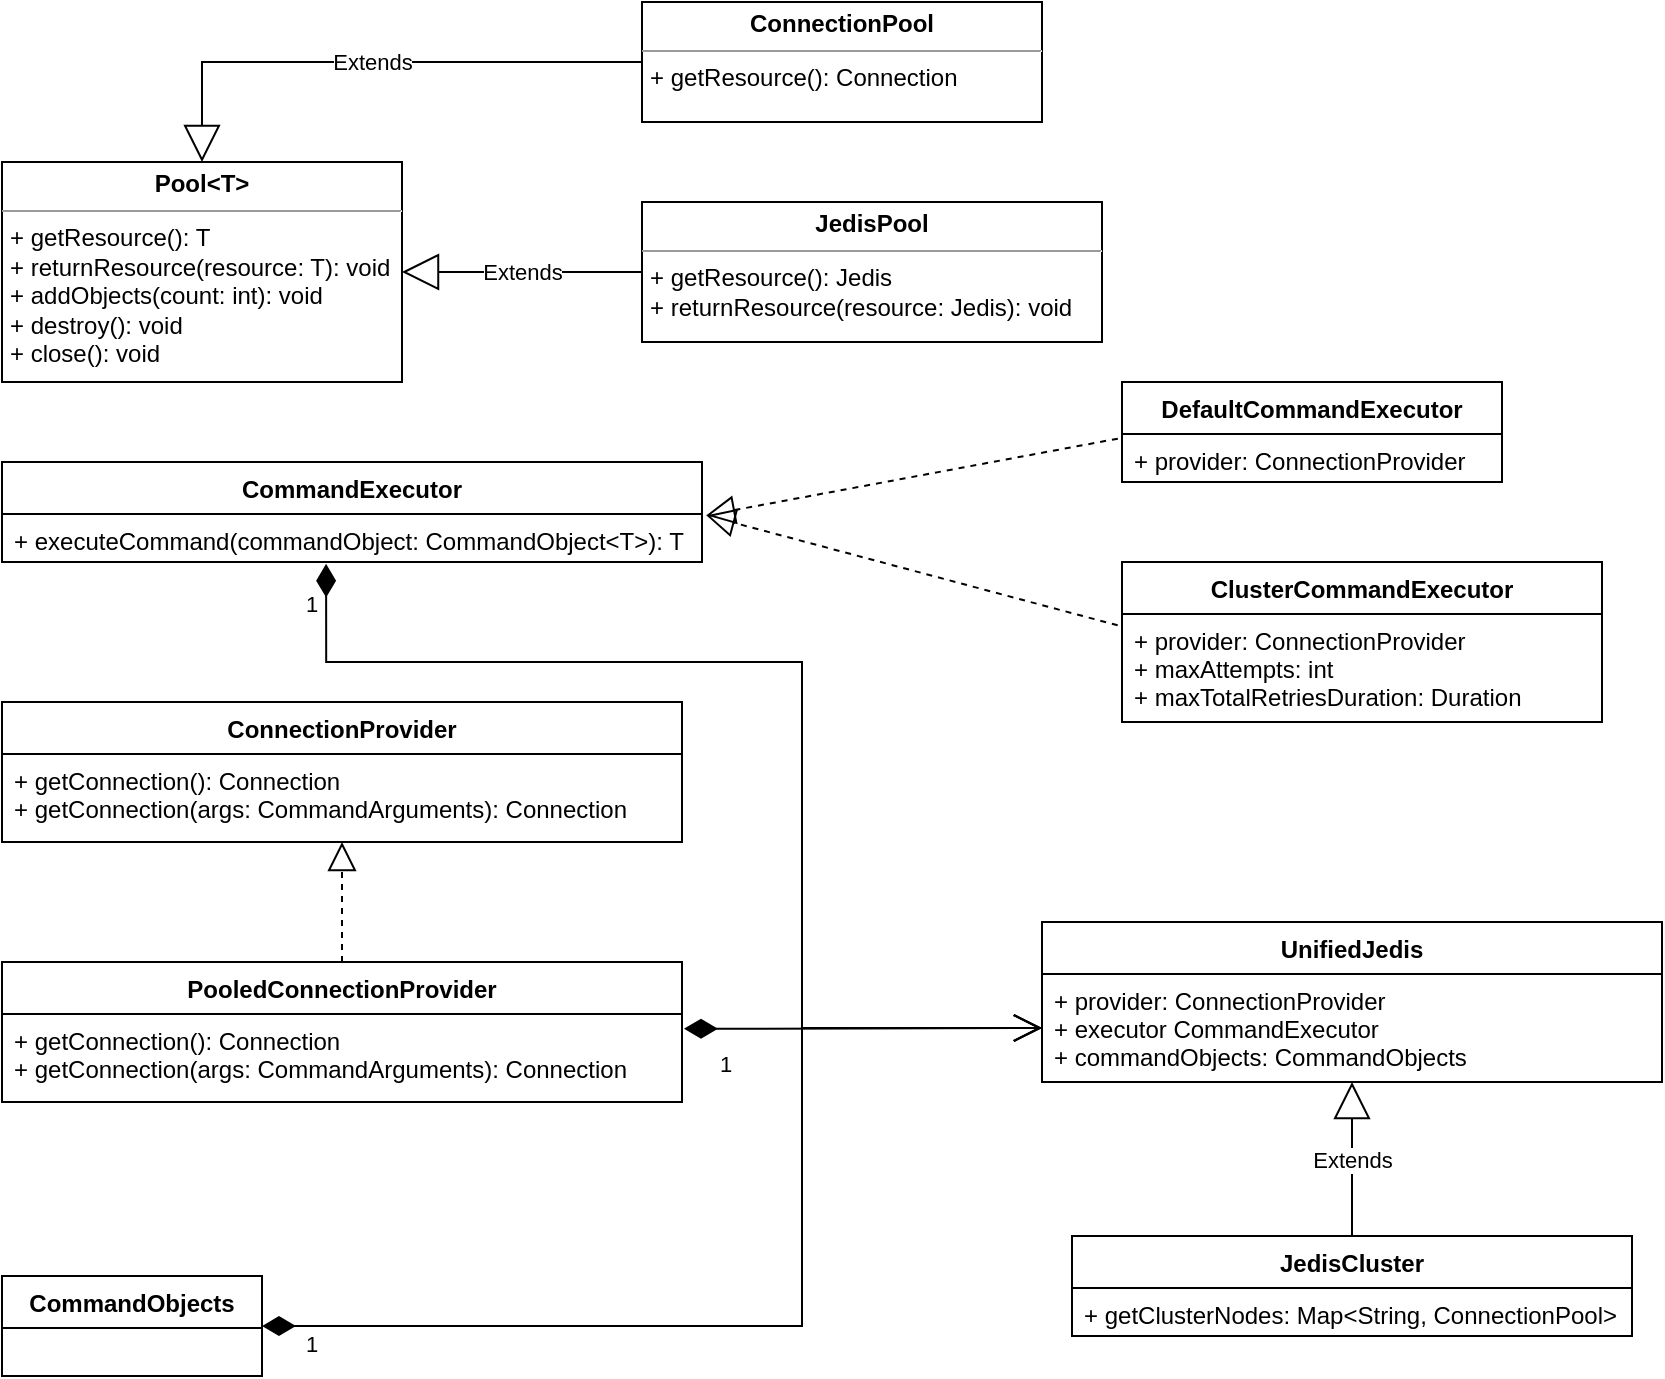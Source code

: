 <mxfile version="16.6.5" type="github">
  <diagram id="C5RBs43oDa-KdzZeNtuy" name="Page-1">
    <mxGraphModel dx="1718" dy="935" grid="1" gridSize="10" guides="1" tooltips="1" connect="1" arrows="1" fold="1" page="1" pageScale="1" pageWidth="1169" pageHeight="827" math="0" shadow="0">
      <root>
        <mxCell id="WIyWlLk6GJQsqaUBKTNV-0" />
        <mxCell id="WIyWlLk6GJQsqaUBKTNV-1" parent="WIyWlLk6GJQsqaUBKTNV-0" />
        <mxCell id="C1lWQIQ51n95HPycLhMu-4" value="&lt;p style=&quot;margin: 0px ; margin-top: 4px ; text-align: center&quot;&gt;&lt;b&gt;Pool&amp;lt;T&amp;gt;&lt;/b&gt;&lt;/p&gt;&lt;hr size=&quot;1&quot;&gt;&lt;p style=&quot;margin: 0px ; margin-left: 4px&quot;&gt;&lt;/p&gt;&lt;p style=&quot;margin: 0px ; margin-left: 4px&quot;&gt;+ getResource(): T&lt;/p&gt;&lt;p style=&quot;margin: 0px ; margin-left: 4px&quot;&gt;+ returnResource(resource: T): void&lt;/p&gt;&lt;p style=&quot;margin: 0px ; margin-left: 4px&quot;&gt;+ addObjects(count: int): void&lt;/p&gt;&lt;p style=&quot;margin: 0px ; margin-left: 4px&quot;&gt;+ destroy(): void&lt;/p&gt;&lt;p style=&quot;margin: 0px ; margin-left: 4px&quot;&gt;+ close(): void&lt;/p&gt;" style="verticalAlign=top;align=left;overflow=fill;fontSize=12;fontFamily=Helvetica;html=1;" vertex="1" parent="WIyWlLk6GJQsqaUBKTNV-1">
          <mxGeometry x="120" y="290" width="200" height="110" as="geometry" />
        </mxCell>
        <mxCell id="C1lWQIQ51n95HPycLhMu-5" value="&lt;p style=&quot;margin: 0px ; margin-top: 4px ; text-align: center&quot;&gt;&lt;b&gt;ConnectionPool&lt;/b&gt;&lt;/p&gt;&lt;hr size=&quot;1&quot;&gt;&lt;p style=&quot;margin: 0px ; margin-left: 4px&quot;&gt;&lt;/p&gt;&lt;p style=&quot;margin: 0px ; margin-left: 4px&quot;&gt;+ getResource(): Connection&lt;/p&gt;" style="verticalAlign=top;align=left;overflow=fill;fontSize=12;fontFamily=Helvetica;html=1;" vertex="1" parent="WIyWlLk6GJQsqaUBKTNV-1">
          <mxGeometry x="440" y="210" width="200" height="60" as="geometry" />
        </mxCell>
        <mxCell id="C1lWQIQ51n95HPycLhMu-6" value="&lt;p style=&quot;margin: 0px ; margin-top: 4px ; text-align: center&quot;&gt;&lt;b&gt;JedisPool&lt;/b&gt;&lt;/p&gt;&lt;hr size=&quot;1&quot;&gt;&lt;p style=&quot;margin: 0px ; margin-left: 4px&quot;&gt;&lt;/p&gt;&lt;p style=&quot;margin: 0px ; margin-left: 4px&quot;&gt;+ getResource(): Jedis&lt;/p&gt;&lt;p style=&quot;margin: 0px ; margin-left: 4px&quot;&gt;+ returnResource(resource: Jedis): void&lt;/p&gt;" style="verticalAlign=top;align=left;overflow=fill;fontSize=12;fontFamily=Helvetica;html=1;" vertex="1" parent="WIyWlLk6GJQsqaUBKTNV-1">
          <mxGeometry x="440" y="310" width="230" height="70" as="geometry" />
        </mxCell>
        <mxCell id="C1lWQIQ51n95HPycLhMu-7" value="ConnectionProvider" style="swimlane;fontStyle=1;align=center;verticalAlign=top;childLayout=stackLayout;horizontal=1;startSize=26;horizontalStack=0;resizeParent=1;resizeParentMax=0;resizeLast=0;collapsible=1;marginBottom=0;" vertex="1" parent="WIyWlLk6GJQsqaUBKTNV-1">
          <mxGeometry x="120" y="560" width="340" height="70" as="geometry" />
        </mxCell>
        <mxCell id="C1lWQIQ51n95HPycLhMu-10" value="+ getConnection(): Connection&#xa;+ getConnection(args: CommandArguments): Connection" style="text;strokeColor=none;fillColor=none;align=left;verticalAlign=top;spacingLeft=4;spacingRight=4;overflow=hidden;rotatable=0;points=[[0,0.5],[1,0.5]];portConstraint=eastwest;" vertex="1" parent="C1lWQIQ51n95HPycLhMu-7">
          <mxGeometry y="26" width="340" height="44" as="geometry" />
        </mxCell>
        <mxCell id="C1lWQIQ51n95HPycLhMu-12" value="PooledConnectionProvider" style="swimlane;fontStyle=1;align=center;verticalAlign=top;childLayout=stackLayout;horizontal=1;startSize=26;horizontalStack=0;resizeParent=1;resizeParentMax=0;resizeLast=0;collapsible=1;marginBottom=0;" vertex="1" parent="WIyWlLk6GJQsqaUBKTNV-1">
          <mxGeometry x="120" y="690" width="340" height="70" as="geometry" />
        </mxCell>
        <mxCell id="C1lWQIQ51n95HPycLhMu-13" value="+ getConnection(): Connection&#xa;+ getConnection(args: CommandArguments): Connection" style="text;strokeColor=none;fillColor=none;align=left;verticalAlign=top;spacingLeft=4;spacingRight=4;overflow=hidden;rotatable=0;points=[[0,0.5],[1,0.5]];portConstraint=eastwest;" vertex="1" parent="C1lWQIQ51n95HPycLhMu-12">
          <mxGeometry y="26" width="340" height="44" as="geometry" />
        </mxCell>
        <mxCell id="C1lWQIQ51n95HPycLhMu-22" value="UnifiedJedis" style="swimlane;fontStyle=1;align=center;verticalAlign=top;childLayout=stackLayout;horizontal=1;startSize=26;horizontalStack=0;resizeParent=1;resizeParentMax=0;resizeLast=0;collapsible=1;marginBottom=0;" vertex="1" parent="WIyWlLk6GJQsqaUBKTNV-1">
          <mxGeometry x="640" y="670" width="310" height="80" as="geometry" />
        </mxCell>
        <mxCell id="C1lWQIQ51n95HPycLhMu-23" value="+ provider: ConnectionProvider&#xa;+ executor CommandExecutor&#xa;+ commandObjects: CommandObjects" style="text;strokeColor=none;fillColor=none;align=left;verticalAlign=top;spacingLeft=4;spacingRight=4;overflow=hidden;rotatable=0;points=[[0,0.5],[1,0.5]];portConstraint=eastwest;" vertex="1" parent="C1lWQIQ51n95HPycLhMu-22">
          <mxGeometry y="26" width="310" height="54" as="geometry" />
        </mxCell>
        <mxCell id="C1lWQIQ51n95HPycLhMu-26" value="JedisCluster" style="swimlane;fontStyle=1;align=center;verticalAlign=top;childLayout=stackLayout;horizontal=1;startSize=26;horizontalStack=0;resizeParent=1;resizeParentMax=0;resizeLast=0;collapsible=1;marginBottom=0;" vertex="1" parent="WIyWlLk6GJQsqaUBKTNV-1">
          <mxGeometry x="655" y="827" width="280" height="50" as="geometry" />
        </mxCell>
        <mxCell id="C1lWQIQ51n95HPycLhMu-27" value="+ getClusterNodes: Map&lt;String, ConnectionPool&gt;" style="text;strokeColor=none;fillColor=none;align=left;verticalAlign=top;spacingLeft=4;spacingRight=4;overflow=hidden;rotatable=0;points=[[0,0.5],[1,0.5]];portConstraint=eastwest;" vertex="1" parent="C1lWQIQ51n95HPycLhMu-26">
          <mxGeometry y="26" width="280" height="24" as="geometry" />
        </mxCell>
        <mxCell id="C1lWQIQ51n95HPycLhMu-28" value="CommandExecutor" style="swimlane;fontStyle=1;align=center;verticalAlign=top;childLayout=stackLayout;horizontal=1;startSize=26;horizontalStack=0;resizeParent=1;resizeParentMax=0;resizeLast=0;collapsible=1;marginBottom=0;" vertex="1" parent="WIyWlLk6GJQsqaUBKTNV-1">
          <mxGeometry x="120" y="440" width="350" height="50" as="geometry" />
        </mxCell>
        <mxCell id="C1lWQIQ51n95HPycLhMu-29" value="+ executeCommand(commandObject: CommandObject&lt;T&gt;): T&#xa;" style="text;strokeColor=none;fillColor=none;align=left;verticalAlign=top;spacingLeft=4;spacingRight=4;overflow=hidden;rotatable=0;points=[[0,0.5],[1,0.5]];portConstraint=eastwest;" vertex="1" parent="C1lWQIQ51n95HPycLhMu-28">
          <mxGeometry y="26" width="350" height="24" as="geometry" />
        </mxCell>
        <mxCell id="C1lWQIQ51n95HPycLhMu-30" value="DefaultCommandExecutor" style="swimlane;fontStyle=1;align=center;verticalAlign=top;childLayout=stackLayout;horizontal=1;startSize=26;horizontalStack=0;resizeParent=1;resizeParentMax=0;resizeLast=0;collapsible=1;marginBottom=0;" vertex="1" parent="WIyWlLk6GJQsqaUBKTNV-1">
          <mxGeometry x="680" y="400" width="190" height="50" as="geometry" />
        </mxCell>
        <mxCell id="C1lWQIQ51n95HPycLhMu-31" value="+ provider: ConnectionProvider" style="text;strokeColor=none;fillColor=none;align=left;verticalAlign=top;spacingLeft=4;spacingRight=4;overflow=hidden;rotatable=0;points=[[0,0.5],[1,0.5]];portConstraint=eastwest;" vertex="1" parent="C1lWQIQ51n95HPycLhMu-30">
          <mxGeometry y="26" width="190" height="24" as="geometry" />
        </mxCell>
        <mxCell id="C1lWQIQ51n95HPycLhMu-32" value="ClusterCommandExecutor" style="swimlane;fontStyle=1;align=center;verticalAlign=top;childLayout=stackLayout;horizontal=1;startSize=26;horizontalStack=0;resizeParent=1;resizeParentMax=0;resizeLast=0;collapsible=1;marginBottom=0;" vertex="1" parent="WIyWlLk6GJQsqaUBKTNV-1">
          <mxGeometry x="680" y="490" width="240" height="80" as="geometry" />
        </mxCell>
        <mxCell id="C1lWQIQ51n95HPycLhMu-33" value="+ provider: ConnectionProvider&#xa;+ maxAttempts: int&#xa;+ maxTotalRetriesDuration: Duration" style="text;strokeColor=none;fillColor=none;align=left;verticalAlign=top;spacingLeft=4;spacingRight=4;overflow=hidden;rotatable=0;points=[[0,0.5],[1,0.5]];portConstraint=eastwest;" vertex="1" parent="C1lWQIQ51n95HPycLhMu-32">
          <mxGeometry y="26" width="240" height="54" as="geometry" />
        </mxCell>
        <mxCell id="C1lWQIQ51n95HPycLhMu-39" value="" style="endArrow=block;dashed=1;endFill=0;endSize=12;html=1;rounded=0;exitX=-0.011;exitY=0.097;exitDx=0;exitDy=0;exitPerimeter=0;entryX=1.006;entryY=0.028;entryDx=0;entryDy=0;entryPerimeter=0;" edge="1" parent="WIyWlLk6GJQsqaUBKTNV-1" source="C1lWQIQ51n95HPycLhMu-31" target="C1lWQIQ51n95HPycLhMu-29">
          <mxGeometry width="160" relative="1" as="geometry">
            <mxPoint x="500" y="480" as="sourcePoint" />
            <mxPoint x="660" y="480" as="targetPoint" />
          </mxGeometry>
        </mxCell>
        <mxCell id="C1lWQIQ51n95HPycLhMu-40" value="Extends" style="endArrow=block;endSize=16;endFill=0;html=1;rounded=0;entryX=0.5;entryY=0;entryDx=0;entryDy=0;exitX=0;exitY=0.5;exitDx=0;exitDy=0;" edge="1" parent="WIyWlLk6GJQsqaUBKTNV-1" source="C1lWQIQ51n95HPycLhMu-5" target="C1lWQIQ51n95HPycLhMu-4">
          <mxGeometry width="160" relative="1" as="geometry">
            <mxPoint x="400" y="240" as="sourcePoint" />
            <mxPoint x="360" y="230" as="targetPoint" />
            <Array as="points">
              <mxPoint x="220" y="240" />
            </Array>
          </mxGeometry>
        </mxCell>
        <mxCell id="C1lWQIQ51n95HPycLhMu-42" value="Extends" style="endArrow=block;endSize=16;endFill=0;html=1;rounded=0;exitX=0;exitY=0.5;exitDx=0;exitDy=0;entryX=1;entryY=0.5;entryDx=0;entryDy=0;" edge="1" parent="WIyWlLk6GJQsqaUBKTNV-1" source="C1lWQIQ51n95HPycLhMu-6" target="C1lWQIQ51n95HPycLhMu-4">
          <mxGeometry width="160" relative="1" as="geometry">
            <mxPoint x="390" y="410" as="sourcePoint" />
            <mxPoint x="550" y="410" as="targetPoint" />
          </mxGeometry>
        </mxCell>
        <mxCell id="C1lWQIQ51n95HPycLhMu-43" value="" style="endArrow=block;dashed=1;endFill=0;endSize=12;html=1;rounded=0;exitX=0.5;exitY=0;exitDx=0;exitDy=0;" edge="1" parent="WIyWlLk6GJQsqaUBKTNV-1" source="C1lWQIQ51n95HPycLhMu-12">
          <mxGeometry width="160" relative="1" as="geometry">
            <mxPoint x="200" y="640" as="sourcePoint" />
            <mxPoint x="290" y="630" as="targetPoint" />
          </mxGeometry>
        </mxCell>
        <mxCell id="C1lWQIQ51n95HPycLhMu-44" value="Extends" style="endArrow=block;endSize=16;endFill=0;html=1;rounded=0;entryX=0.5;entryY=1;entryDx=0;entryDy=0;" edge="1" parent="WIyWlLk6GJQsqaUBKTNV-1" source="C1lWQIQ51n95HPycLhMu-26" target="C1lWQIQ51n95HPycLhMu-22">
          <mxGeometry width="160" relative="1" as="geometry">
            <mxPoint x="670" y="940" as="sourcePoint" />
            <mxPoint x="830" y="940" as="targetPoint" />
          </mxGeometry>
        </mxCell>
        <mxCell id="C1lWQIQ51n95HPycLhMu-45" value="CommandObjects" style="swimlane;fontStyle=1;childLayout=stackLayout;horizontal=1;startSize=26;fillColor=none;horizontalStack=0;resizeParent=1;resizeParentMax=0;resizeLast=0;collapsible=1;marginBottom=0;" vertex="1" parent="WIyWlLk6GJQsqaUBKTNV-1">
          <mxGeometry x="120" y="847" width="130" height="50" as="geometry" />
        </mxCell>
        <mxCell id="C1lWQIQ51n95HPycLhMu-50" value="1" style="endArrow=open;html=1;endSize=12;startArrow=diamondThin;startSize=14;startFill=1;edgeStyle=orthogonalEdgeStyle;align=left;verticalAlign=bottom;rounded=0;exitX=1;exitY=0.5;exitDx=0;exitDy=0;entryX=0;entryY=0.5;entryDx=0;entryDy=0;" edge="1" parent="WIyWlLk6GJQsqaUBKTNV-1" source="C1lWQIQ51n95HPycLhMu-45" target="C1lWQIQ51n95HPycLhMu-23">
          <mxGeometry x="-0.926" y="-18" relative="1" as="geometry">
            <mxPoint x="200" y="820" as="sourcePoint" />
            <mxPoint x="360" y="820" as="targetPoint" />
            <Array as="points">
              <mxPoint x="520" y="872" />
              <mxPoint x="520" y="723" />
            </Array>
            <mxPoint as="offset" />
          </mxGeometry>
        </mxCell>
        <mxCell id="C1lWQIQ51n95HPycLhMu-55" value="1" style="endArrow=open;html=1;endSize=12;startArrow=diamondThin;startSize=14;startFill=1;edgeStyle=orthogonalEdgeStyle;align=left;verticalAlign=bottom;rounded=0;entryX=0;entryY=0.5;entryDx=0;entryDy=0;exitX=1.003;exitY=0.167;exitDx=0;exitDy=0;exitPerimeter=0;" edge="1" parent="WIyWlLk6GJQsqaUBKTNV-1" source="C1lWQIQ51n95HPycLhMu-13" target="C1lWQIQ51n95HPycLhMu-23">
          <mxGeometry x="-0.823" y="-27" relative="1" as="geometry">
            <mxPoint x="500" y="660" as="sourcePoint" />
            <mxPoint x="640" y="723" as="targetPoint" />
            <Array as="points" />
            <mxPoint as="offset" />
          </mxGeometry>
        </mxCell>
        <mxCell id="C1lWQIQ51n95HPycLhMu-61" value="" style="endArrow=block;dashed=1;endFill=0;endSize=12;html=1;rounded=0;exitX=-0.009;exitY=0.105;exitDx=0;exitDy=0;exitPerimeter=0;entryX=1.006;entryY=0.028;entryDx=0;entryDy=0;entryPerimeter=0;" edge="1" parent="WIyWlLk6GJQsqaUBKTNV-1" source="C1lWQIQ51n95HPycLhMu-33" target="C1lWQIQ51n95HPycLhMu-29">
          <mxGeometry width="160" relative="1" as="geometry">
            <mxPoint x="500" y="480" as="sourcePoint" />
            <mxPoint x="660" y="480" as="targetPoint" />
          </mxGeometry>
        </mxCell>
        <mxCell id="C1lWQIQ51n95HPycLhMu-62" value="1" style="endArrow=open;html=1;endSize=12;startArrow=diamondThin;startSize=14;startFill=1;edgeStyle=orthogonalEdgeStyle;align=left;verticalAlign=bottom;rounded=0;entryX=0;entryY=0.5;entryDx=0;entryDy=0;exitX=0.463;exitY=1.035;exitDx=0;exitDy=0;exitPerimeter=0;" edge="1" parent="WIyWlLk6GJQsqaUBKTNV-1" source="C1lWQIQ51n95HPycLhMu-29" target="C1lWQIQ51n95HPycLhMu-23">
          <mxGeometry x="-0.901" y="-12" relative="1" as="geometry">
            <mxPoint x="310" y="550" as="sourcePoint" />
            <mxPoint x="640" y="723" as="targetPoint" />
            <Array as="points">
              <mxPoint x="282" y="540" />
              <mxPoint x="520" y="540" />
              <mxPoint x="520" y="723" />
            </Array>
            <mxPoint as="offset" />
          </mxGeometry>
        </mxCell>
      </root>
    </mxGraphModel>
  </diagram>
</mxfile>
